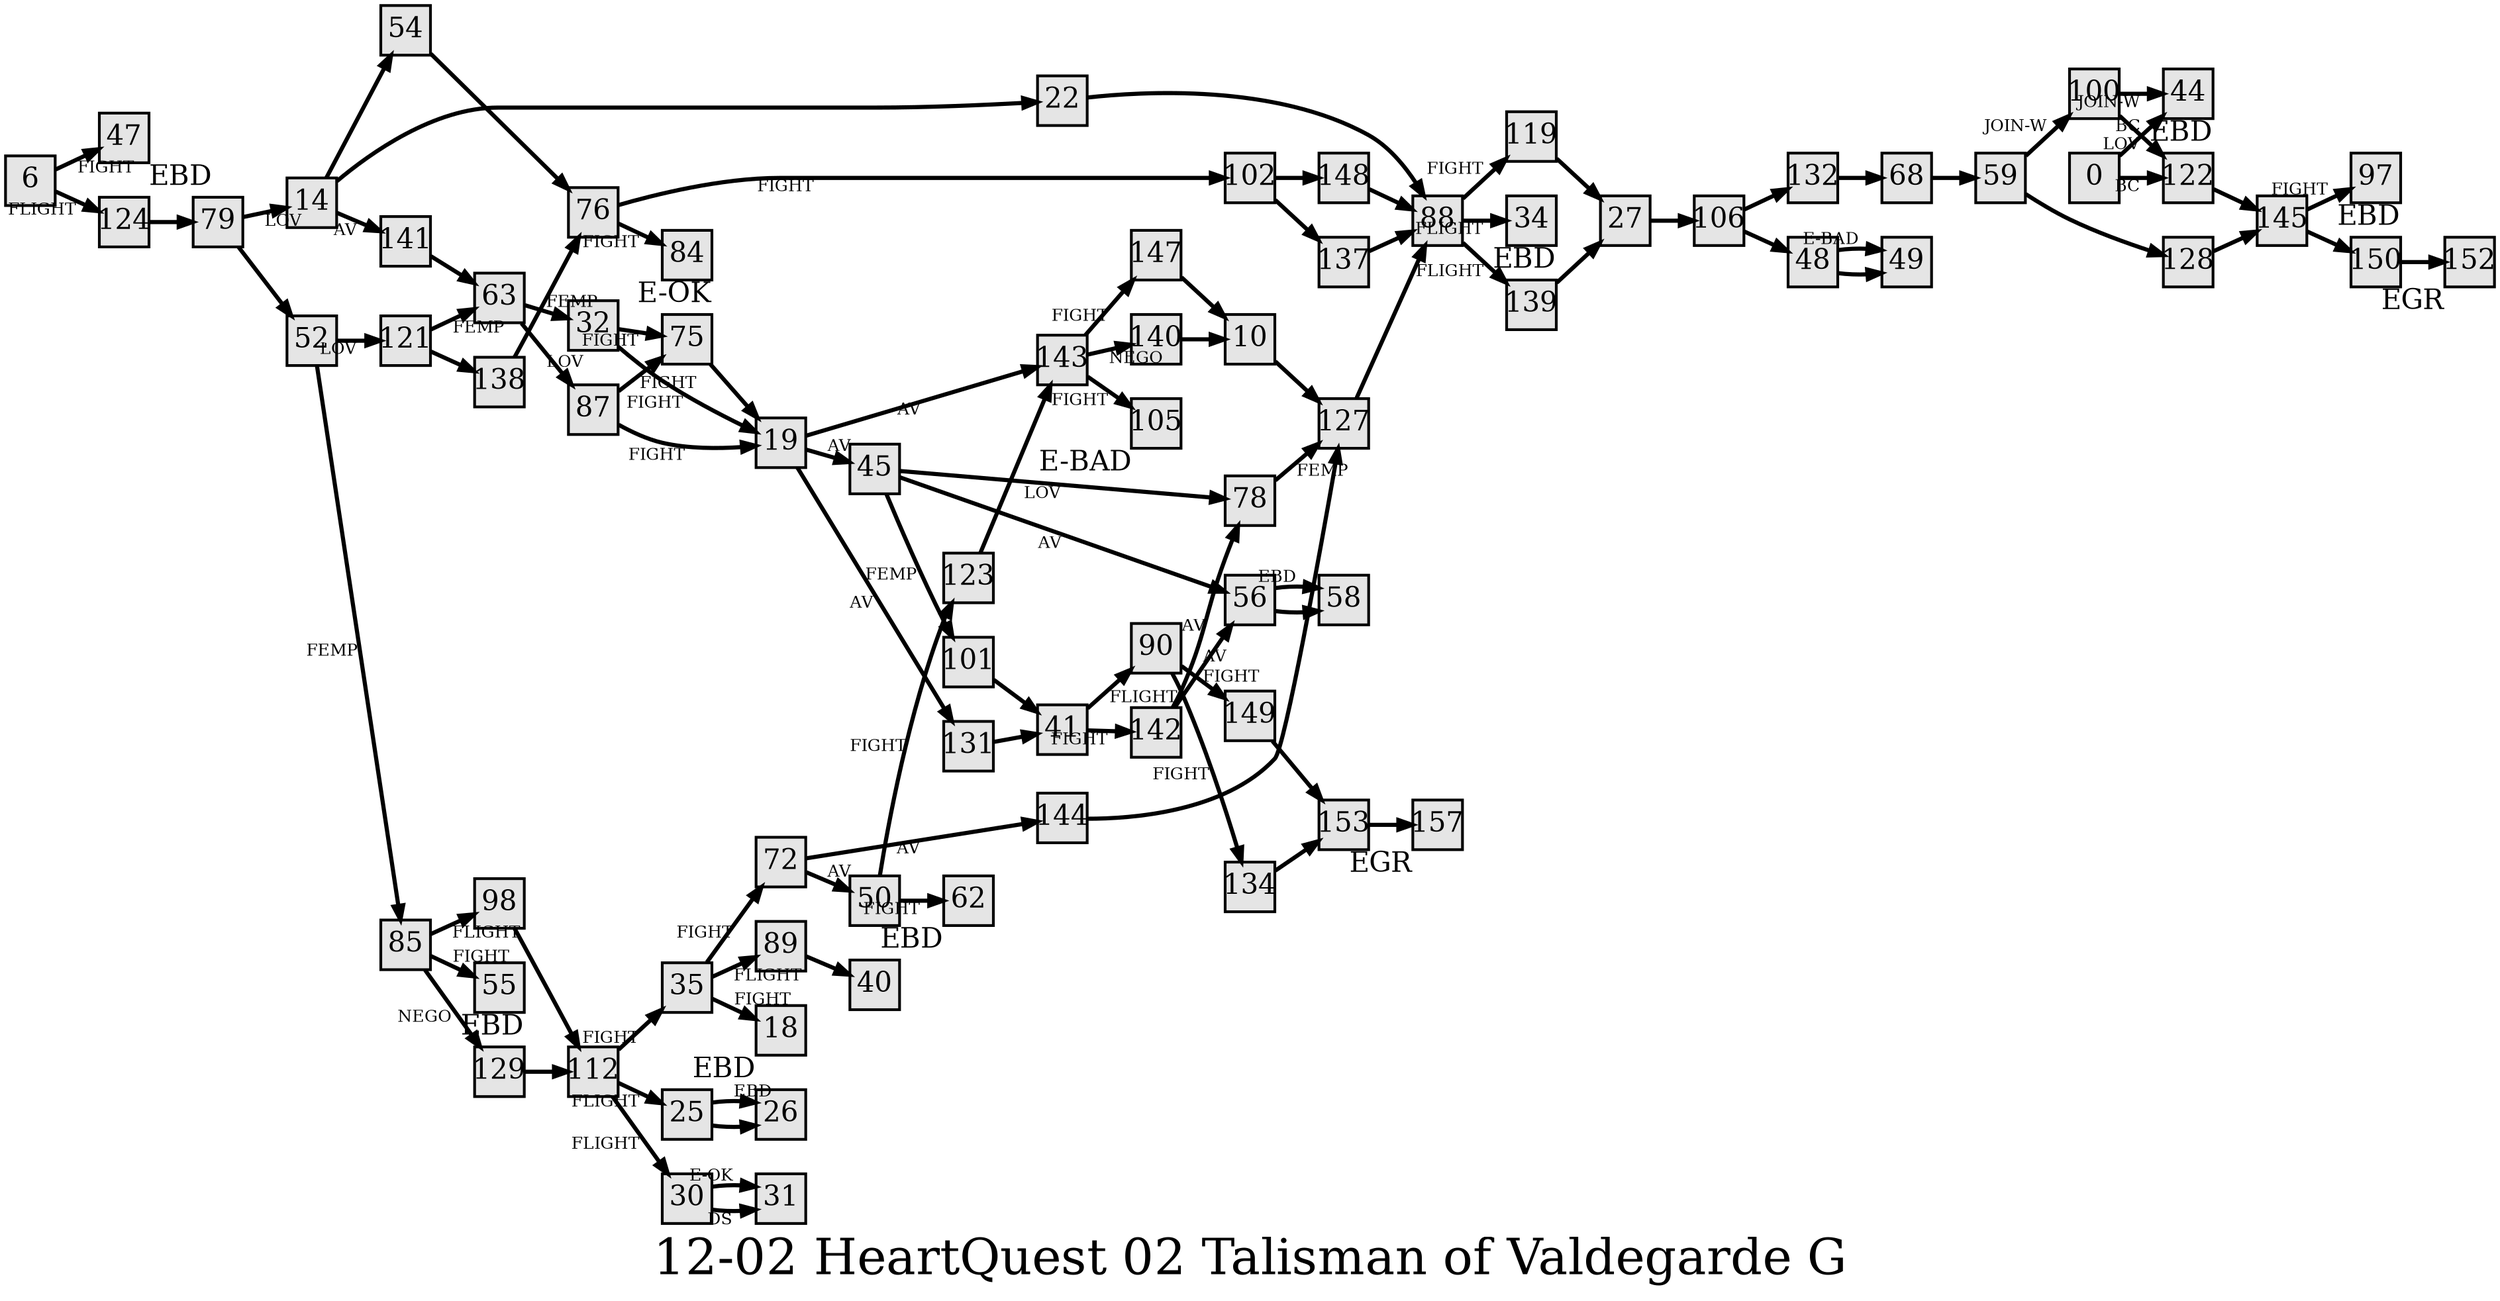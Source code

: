 digraph g{
  graph [ label="12-02 HeartQuest 02 Talisman of Valdegarde G" rankdir=LR, ordering=out, fontsize=36, nodesep="0.35", ranksep="0.45"];
  node  [shape=rect, penwidth=2, fontsize=20, style=filled, fillcolor=grey90, margin="0,0", labelfloat=true, regular=true, fixedsize=true];
  edge  [labelfloat=true, penwidth=3, fontsize=12];
  // ---;
  // group  : Katz;
  // id     :;
  // gbid   :;
  // series :;
  // title  :;
  // author :;
  // credit:;
  // - name : Juliet Way-Henthorne;
  // role : encoder;
  // date : 2017-09-29;
  // - name : Jeremy Douglass;
  // role : editor;
  // date : 2017-10-19;
  // render:;
  // - name   : ?;
  // styles : ?;
  // engine : dot;
  // comment: >;
  
  // ---;
  
  // From | To | Label;
  
  0 -> 44	[ xlabel="BC" ];
  0 -> 122	[ xlabel="BC" ];
  6 -> 47	[ xlabel="FIGHT" ];
  6 -> 124	[ xlabel="FLIGHT" ];
  10 -> 127;
  14 -> 54;
  14 -> 22;
  14 -> 141	[ xlabel="AV" ];
  18	[ xlabel="EBD" ];
  19 -> 143	[ xlabel="AV" ];
  19 -> 45	[ xlabel="AV" ];
  19 -> 131	[ xlabel="AV" ];
  22 -> 88;
  25 -> 26;
  25 -> 26	[ xlabel="EBD" ];
  27 -> 106;
  30 -> 31	[ xlabel="DS" ];
  30 -> 31	[ xlabel="E-OK" ];
  32 -> 75	[ xlabel="FIGHT" ];
  32 -> 19	[ xlabel="FIGHT" ];
  34	[ xlabel="EBD" ];
  35 -> 72	[ xlabel="FIGHT" ];
  35 -> 89	[ xlabel="FLIGHT" ];
  35 -> 18	[ xlabel="FIGHT" ];
  41 -> 90	[ xlabel="FLIGHT" ];
  41 -> 142	[ xlabel="FIGHT" ];
  44	[ xlabel="EBD" ];
  45 -> 56	[ xlabel="AV" ];
  45 -> 78	[ xlabel="LOV" ];
  45 -> 101	[ xlabel="FEMP" ];
  47	[ xlabel="EBD" ];
  48 -> 49;
  48 -> 49	[ xlabel="E-BAD" ];	// NO ROMANCE
  50 -> 123	[ xlabel="FIGHT" ];
  50 -> 62	[ xlabel="FIGHT" ];
  52 -> 121	[ xlabel="LOV" ];
  52 -> 85	[ xlabel="FEMP" ];
  54 -> 76;
  55	[ xlabel="EBD" ];
  56 -> 58;
  56 -> 58	[ xlabel="EBD" ];
  59 -> 100	[ xlabel="JOIN-W" ];
  59 -> 128;
  62	[ xlabel="EBD" ];
  63 -> 32	[ xlabel="FEMP" ];
  63 -> 87	[ xlabel="LOV" ];
  68 -> 59;
  72 -> 144	[ xlabel="AV" ];
  72 -> 50	[ xlabel="AV" ];
  75 -> 19;
  76 -> 102	[ xlabel="FIGHT" ];
  76 -> 84	[ xlabel="FIGHT" ];
  78 -> 127	[ xlabel="FEMP" ];
  79 -> 14	[ xlabel="LOV" ];
  79 -> 52;
  84	[ xlabel="E-OK" ];
  85 -> 98	[ xlabel="FLIGHT" ];
  85 -> 55	[ xlabel="FIGHT" ];
  85 -> 129	[ xlabel="NEGO" ];
  87 -> 75	[ xlabel="FIGHT" ];
  87 -> 19	[ xlabel="FIGHT" ];
  88 -> 119	[ xlabel="FIGHT" ];
  88 -> 34	[ xlabel="FLIGHT" ];
  88 -> 139	[ xlabel="FLIGHT" ];
  89 -> 40;
  90 -> 149	[ xlabel="FIGHT" ];
  90 -> 134	[ xlabel="FIGHT" ];
  97	[ xlabel="EBD" ];
  98 -> 112;
  100 -> 44	[ xlabel="JOIN-W" ];
  100 -> 122	[ xlabel="LOV" ];
  101 -> 41;
  102 -> 148;
  102 -> 137;
  105	[ xlabel="E-BAD" ];
  106 -> 132;
  106 -> 48;
  112 -> 35	[ xlabel="FIGHT" ];
  112 -> 25	[ xlabel="FLIGHT" ];
  112 -> 30	[ xlabel="FLIGHT" ];
  119 -> 27;
  121 -> 63	[ xlabel="FEMP" ];	// SAVE WOMAN
  121 -> 138;
  122 -> 145;
  123 -> 143;
  124 -> 79;
  127 -> 88;
  128 -> 145;
  129 -> 112;
  131 -> 41;
  132 -> 68;
  134 -> 153;
  137 -> 88;
  138 -> 76;
  139 -> 27;
  140 -> 10;
  141 -> 63;
  142 -> 78	[ xlabel="AV" ];
  142 -> 56	[ xlabel="AV" ];
  143 -> 147	[ xlabel="FIGHT" ];
  143 -> 140	[ xlabel="NEGO" ];
  143 -> 105	[ xlabel="FIGHT" ];
  144 -> 127;
  145 -> 97	[ xlabel="FIGHT" ];
  145 -> 150;
  147 -> 10;
  148 -> 88;
  149 -> 153;
  150 -> 152;
  152	[ xlabel="EGR" ];
  153 -> 157;
  157	[ xlabel="EGR" ];
}

